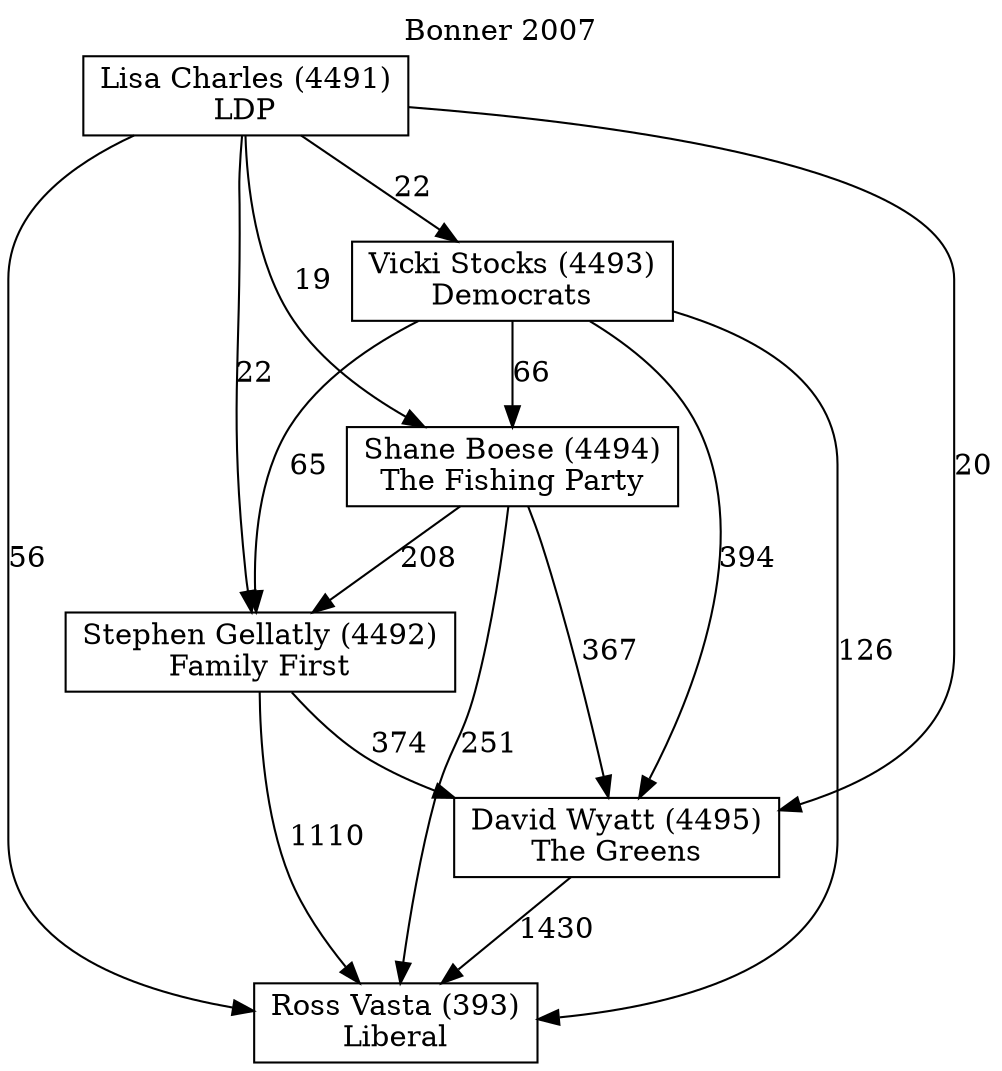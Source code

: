 // House preference flow
digraph "Ross Vasta (393)_Bonner_2007" {
	graph [label="Bonner 2007" labelloc=t mclimit=10]
	node [shape=box]
	"Ross Vasta (393)" [label="Ross Vasta (393)
Liberal"]
	"David Wyatt (4495)" [label="David Wyatt (4495)
The Greens"]
	"Stephen Gellatly (4492)" [label="Stephen Gellatly (4492)
Family First"]
	"Shane Boese (4494)" [label="Shane Boese (4494)
The Fishing Party"]
	"Vicki Stocks (4493)" [label="Vicki Stocks (4493)
Democrats"]
	"Lisa Charles (4491)" [label="Lisa Charles (4491)
LDP"]
	"David Wyatt (4495)" -> "Ross Vasta (393)" [label=1430]
	"Stephen Gellatly (4492)" -> "David Wyatt (4495)" [label=374]
	"Shane Boese (4494)" -> "Stephen Gellatly (4492)" [label=208]
	"Vicki Stocks (4493)" -> "Shane Boese (4494)" [label=66]
	"Lisa Charles (4491)" -> "Vicki Stocks (4493)" [label=22]
	"Stephen Gellatly (4492)" -> "Ross Vasta (393)" [label=1110]
	"Shane Boese (4494)" -> "Ross Vasta (393)" [label=251]
	"Vicki Stocks (4493)" -> "Ross Vasta (393)" [label=126]
	"Lisa Charles (4491)" -> "Ross Vasta (393)" [label=56]
	"Lisa Charles (4491)" -> "Shane Boese (4494)" [label=19]
	"Vicki Stocks (4493)" -> "Stephen Gellatly (4492)" [label=65]
	"Lisa Charles (4491)" -> "Stephen Gellatly (4492)" [label=22]
	"Shane Boese (4494)" -> "David Wyatt (4495)" [label=367]
	"Vicki Stocks (4493)" -> "David Wyatt (4495)" [label=394]
	"Lisa Charles (4491)" -> "David Wyatt (4495)" [label=20]
}
